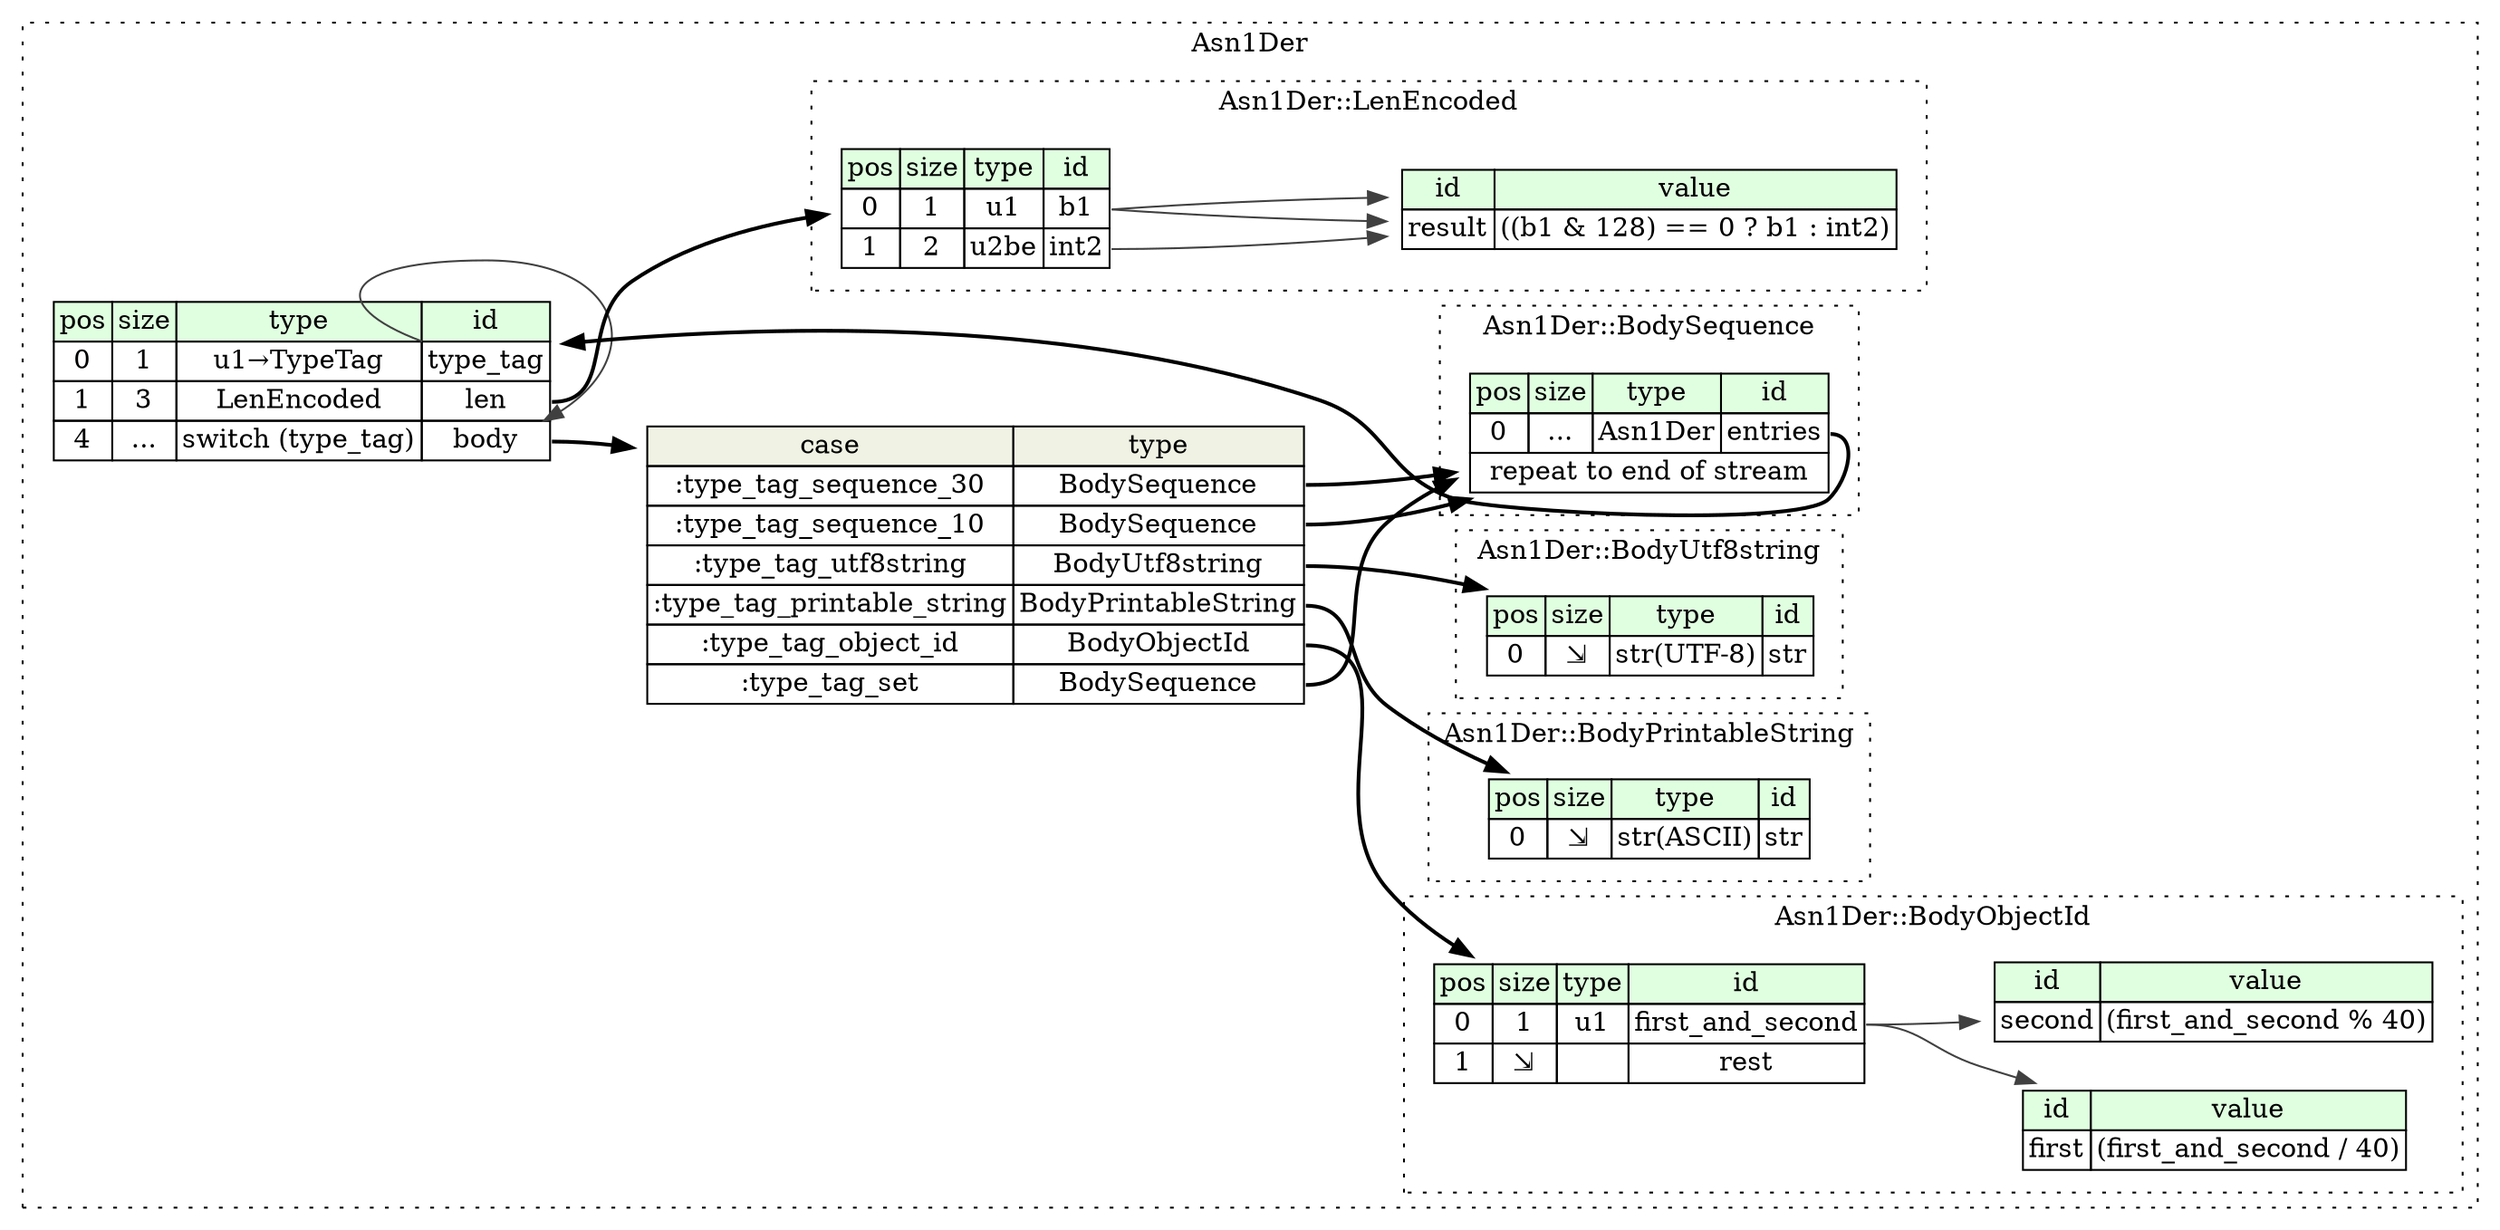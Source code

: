 digraph {
	rankdir=LR;
	node [shape=plaintext];
	subgraph cluster__asn1_der {
		label="Asn1Der";
		graph[style=dotted];

		asn1_der__seq [label=<<TABLE BORDER="0" CELLBORDER="1" CELLSPACING="0">
			<TR><TD BGCOLOR="#E0FFE0">pos</TD><TD BGCOLOR="#E0FFE0">size</TD><TD BGCOLOR="#E0FFE0">type</TD><TD BGCOLOR="#E0FFE0">id</TD></TR>
			<TR><TD PORT="type_tag_pos">0</TD><TD PORT="type_tag_size">1</TD><TD>u1→TypeTag</TD><TD PORT="type_tag_type">type_tag</TD></TR>
			<TR><TD PORT="len_pos">1</TD><TD PORT="len_size">3</TD><TD>LenEncoded</TD><TD PORT="len_type">len</TD></TR>
			<TR><TD PORT="body_pos">4</TD><TD PORT="body_size">...</TD><TD>switch (type_tag)</TD><TD PORT="body_type">body</TD></TR>
		</TABLE>>];
asn1_der__seq_body_switch [label=<<TABLE BORDER="0" CELLBORDER="1" CELLSPACING="0">
	<TR><TD BGCOLOR="#F0F2E4">case</TD><TD BGCOLOR="#F0F2E4">type</TD></TR>
	<TR><TD>:type_tag_sequence_30</TD><TD PORT="case0">BodySequence</TD></TR>
	<TR><TD>:type_tag_sequence_10</TD><TD PORT="case1">BodySequence</TD></TR>
	<TR><TD>:type_tag_utf8string</TD><TD PORT="case2">BodyUtf8string</TD></TR>
	<TR><TD>:type_tag_printable_string</TD><TD PORT="case3">BodyPrintableString</TD></TR>
	<TR><TD>:type_tag_object_id</TD><TD PORT="case4">BodyObjectId</TD></TR>
	<TR><TD>:type_tag_set</TD><TD PORT="case5">BodySequence</TD></TR>
</TABLE>>];
		subgraph cluster__body_sequence {
			label="Asn1Der::BodySequence";
			graph[style=dotted];

			body_sequence__seq [label=<<TABLE BORDER="0" CELLBORDER="1" CELLSPACING="0">
				<TR><TD BGCOLOR="#E0FFE0">pos</TD><TD BGCOLOR="#E0FFE0">size</TD><TD BGCOLOR="#E0FFE0">type</TD><TD BGCOLOR="#E0FFE0">id</TD></TR>
				<TR><TD PORT="entries_pos">0</TD><TD PORT="entries_size">...</TD><TD>Asn1Der</TD><TD PORT="entries_type">entries</TD></TR>
				<TR><TD COLSPAN="4" PORT="entries__repeat">repeat to end of stream</TD></TR>
			</TABLE>>];
		}
		subgraph cluster__body_utf8string {
			label="Asn1Der::BodyUtf8string";
			graph[style=dotted];

			body_utf8string__seq [label=<<TABLE BORDER="0" CELLBORDER="1" CELLSPACING="0">
				<TR><TD BGCOLOR="#E0FFE0">pos</TD><TD BGCOLOR="#E0FFE0">size</TD><TD BGCOLOR="#E0FFE0">type</TD><TD BGCOLOR="#E0FFE0">id</TD></TR>
				<TR><TD PORT="str_pos">0</TD><TD PORT="str_size">⇲</TD><TD>str(UTF-8)</TD><TD PORT="str_type">str</TD></TR>
			</TABLE>>];
		}
		subgraph cluster__body_object_id {
			label="Asn1Der::BodyObjectId";
			graph[style=dotted];

			body_object_id__seq [label=<<TABLE BORDER="0" CELLBORDER="1" CELLSPACING="0">
				<TR><TD BGCOLOR="#E0FFE0">pos</TD><TD BGCOLOR="#E0FFE0">size</TD><TD BGCOLOR="#E0FFE0">type</TD><TD BGCOLOR="#E0FFE0">id</TD></TR>
				<TR><TD PORT="first_and_second_pos">0</TD><TD PORT="first_and_second_size">1</TD><TD>u1</TD><TD PORT="first_and_second_type">first_and_second</TD></TR>
				<TR><TD PORT="rest_pos">1</TD><TD PORT="rest_size">⇲</TD><TD></TD><TD PORT="rest_type">rest</TD></TR>
			</TABLE>>];
			body_object_id__inst__first [label=<<TABLE BORDER="0" CELLBORDER="1" CELLSPACING="0">
				<TR><TD BGCOLOR="#E0FFE0">id</TD><TD BGCOLOR="#E0FFE0">value</TD></TR>
				<TR><TD>first</TD><TD>(first_and_second / 40)</TD></TR>
			</TABLE>>];
			body_object_id__inst__second [label=<<TABLE BORDER="0" CELLBORDER="1" CELLSPACING="0">
				<TR><TD BGCOLOR="#E0FFE0">id</TD><TD BGCOLOR="#E0FFE0">value</TD></TR>
				<TR><TD>second</TD><TD>(first_and_second % 40)</TD></TR>
			</TABLE>>];
		}
		subgraph cluster__len_encoded {
			label="Asn1Der::LenEncoded";
			graph[style=dotted];

			len_encoded__seq [label=<<TABLE BORDER="0" CELLBORDER="1" CELLSPACING="0">
				<TR><TD BGCOLOR="#E0FFE0">pos</TD><TD BGCOLOR="#E0FFE0">size</TD><TD BGCOLOR="#E0FFE0">type</TD><TD BGCOLOR="#E0FFE0">id</TD></TR>
				<TR><TD PORT="b1_pos">0</TD><TD PORT="b1_size">1</TD><TD>u1</TD><TD PORT="b1_type">b1</TD></TR>
				<TR><TD PORT="int2_pos">1</TD><TD PORT="int2_size">2</TD><TD>u2be</TD><TD PORT="int2_type">int2</TD></TR>
			</TABLE>>];
			len_encoded__inst__result [label=<<TABLE BORDER="0" CELLBORDER="1" CELLSPACING="0">
				<TR><TD BGCOLOR="#E0FFE0">id</TD><TD BGCOLOR="#E0FFE0">value</TD></TR>
				<TR><TD>result</TD><TD>((b1 &amp; 128) == 0 ? b1 : int2)</TD></TR>
			</TABLE>>];
		}
		subgraph cluster__body_printable_string {
			label="Asn1Der::BodyPrintableString";
			graph[style=dotted];

			body_printable_string__seq [label=<<TABLE BORDER="0" CELLBORDER="1" CELLSPACING="0">
				<TR><TD BGCOLOR="#E0FFE0">pos</TD><TD BGCOLOR="#E0FFE0">size</TD><TD BGCOLOR="#E0FFE0">type</TD><TD BGCOLOR="#E0FFE0">id</TD></TR>
				<TR><TD PORT="str_pos">0</TD><TD PORT="str_size">⇲</TD><TD>str(ASCII)</TD><TD PORT="str_type">str</TD></TR>
			</TABLE>>];
		}
	}
	asn1_der__seq:len_type -> len_encoded__seq [style=bold];
	asn1_der__seq:body_type -> asn1_der__seq_body_switch [style=bold];
	asn1_der__seq_body_switch:case0 -> body_sequence__seq [style=bold];
	asn1_der__seq_body_switch:case1 -> body_sequence__seq [style=bold];
	asn1_der__seq_body_switch:case2 -> body_utf8string__seq [style=bold];
	asn1_der__seq_body_switch:case3 -> body_printable_string__seq [style=bold];
	asn1_der__seq_body_switch:case4 -> body_object_id__seq [style=bold];
	asn1_der__seq_body_switch:case5 -> body_sequence__seq [style=bold];
	asn1_der__seq:type_tag_type -> asn1_der__seq:body_type [color="#404040"];
	body_sequence__seq:entries_type -> asn1_der__seq [style=bold];
	body_object_id__seq:first_and_second_type -> body_object_id__inst__first [color="#404040"];
	body_object_id__seq:first_and_second_type -> body_object_id__inst__second [color="#404040"];
	len_encoded__seq:b1_type -> len_encoded__inst__result [color="#404040"];
	len_encoded__seq:b1_type -> len_encoded__inst__result [color="#404040"];
	len_encoded__seq:int2_type -> len_encoded__inst__result [color="#404040"];
}
